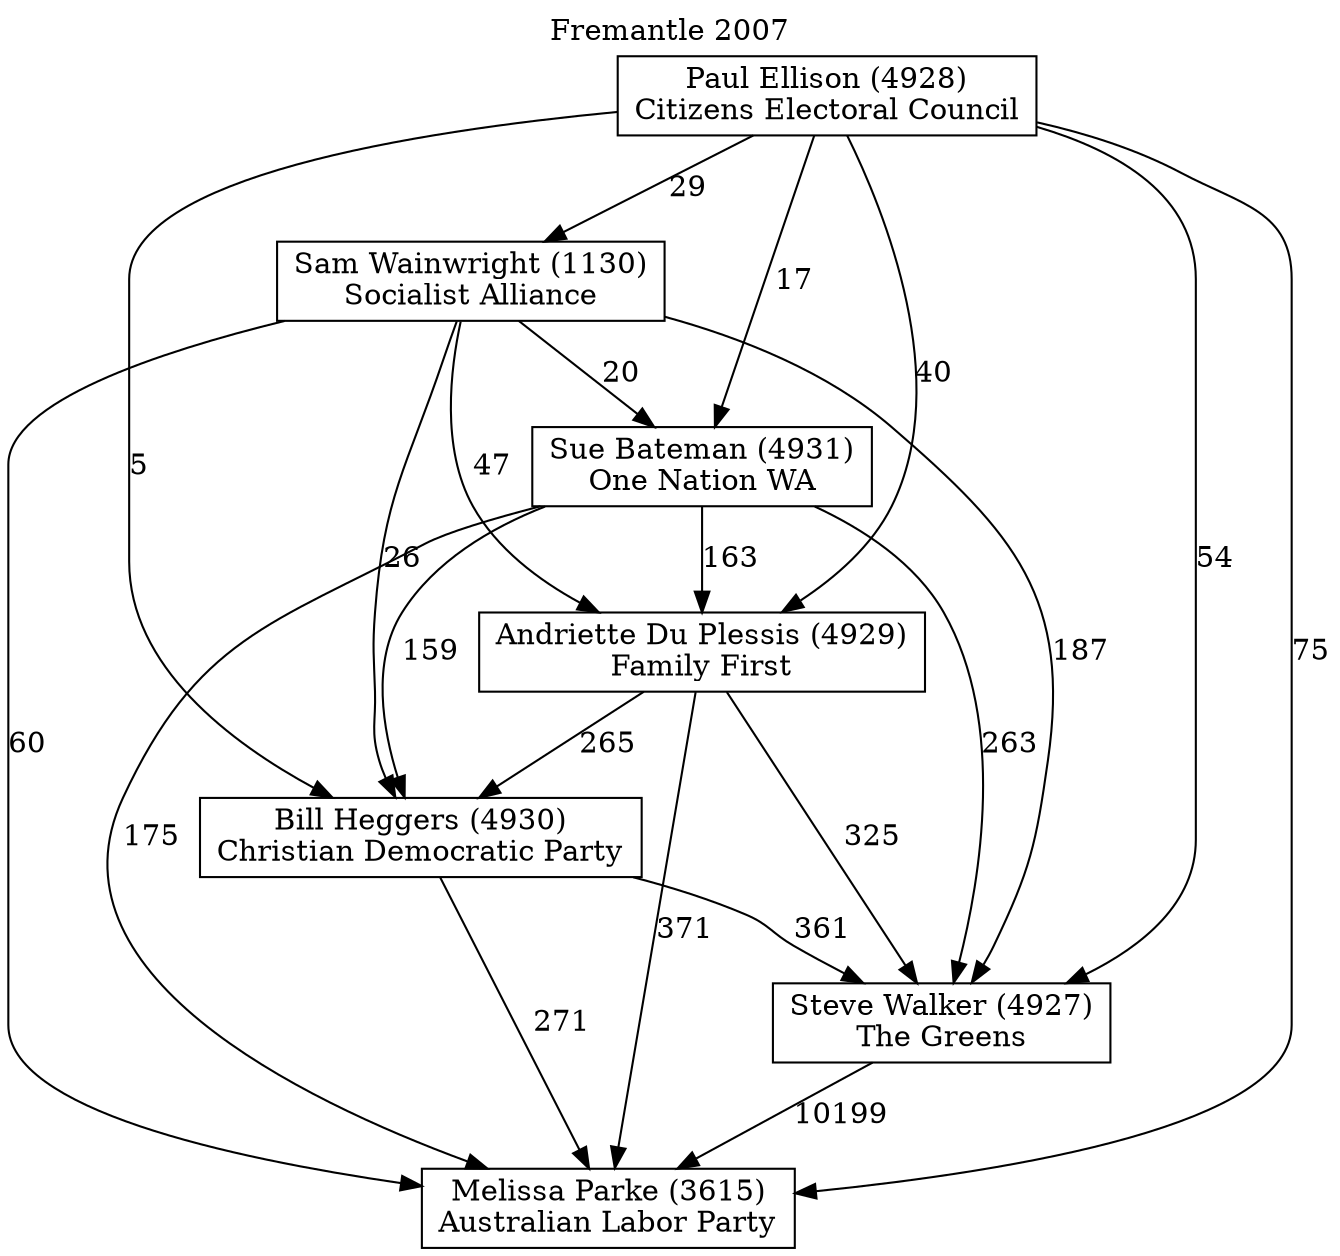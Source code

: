 // House preference flow
digraph "Melissa Parke (3615)_Fremantle_2007" {
	graph [label="Fremantle 2007" labelloc=t mclimit=10]
	node [shape=box]
	"Andriette Du Plessis (4929)" [label="Andriette Du Plessis (4929)
Family First"]
	"Bill Heggers (4930)" [label="Bill Heggers (4930)
Christian Democratic Party"]
	"Melissa Parke (3615)" [label="Melissa Parke (3615)
Australian Labor Party"]
	"Paul Ellison (4928)" [label="Paul Ellison (4928)
Citizens Electoral Council"]
	"Sam Wainwright (1130)" [label="Sam Wainwright (1130)
Socialist Alliance"]
	"Steve Walker (4927)" [label="Steve Walker (4927)
The Greens"]
	"Sue Bateman (4931)" [label="Sue Bateman (4931)
One Nation WA"]
	"Andriette Du Plessis (4929)" -> "Bill Heggers (4930)" [label=265]
	"Andriette Du Plessis (4929)" -> "Melissa Parke (3615)" [label=371]
	"Andriette Du Plessis (4929)" -> "Steve Walker (4927)" [label=325]
	"Bill Heggers (4930)" -> "Melissa Parke (3615)" [label=271]
	"Bill Heggers (4930)" -> "Steve Walker (4927)" [label=361]
	"Paul Ellison (4928)" -> "Andriette Du Plessis (4929)" [label=40]
	"Paul Ellison (4928)" -> "Bill Heggers (4930)" [label=5]
	"Paul Ellison (4928)" -> "Melissa Parke (3615)" [label=75]
	"Paul Ellison (4928)" -> "Sam Wainwright (1130)" [label=29]
	"Paul Ellison (4928)" -> "Steve Walker (4927)" [label=54]
	"Paul Ellison (4928)" -> "Sue Bateman (4931)" [label=17]
	"Sam Wainwright (1130)" -> "Andriette Du Plessis (4929)" [label=47]
	"Sam Wainwright (1130)" -> "Bill Heggers (4930)" [label=26]
	"Sam Wainwright (1130)" -> "Melissa Parke (3615)" [label=60]
	"Sam Wainwright (1130)" -> "Steve Walker (4927)" [label=187]
	"Sam Wainwright (1130)" -> "Sue Bateman (4931)" [label=20]
	"Steve Walker (4927)" -> "Melissa Parke (3615)" [label=10199]
	"Sue Bateman (4931)" -> "Andriette Du Plessis (4929)" [label=163]
	"Sue Bateman (4931)" -> "Bill Heggers (4930)" [label=159]
	"Sue Bateman (4931)" -> "Melissa Parke (3615)" [label=175]
	"Sue Bateman (4931)" -> "Steve Walker (4927)" [label=263]
}
